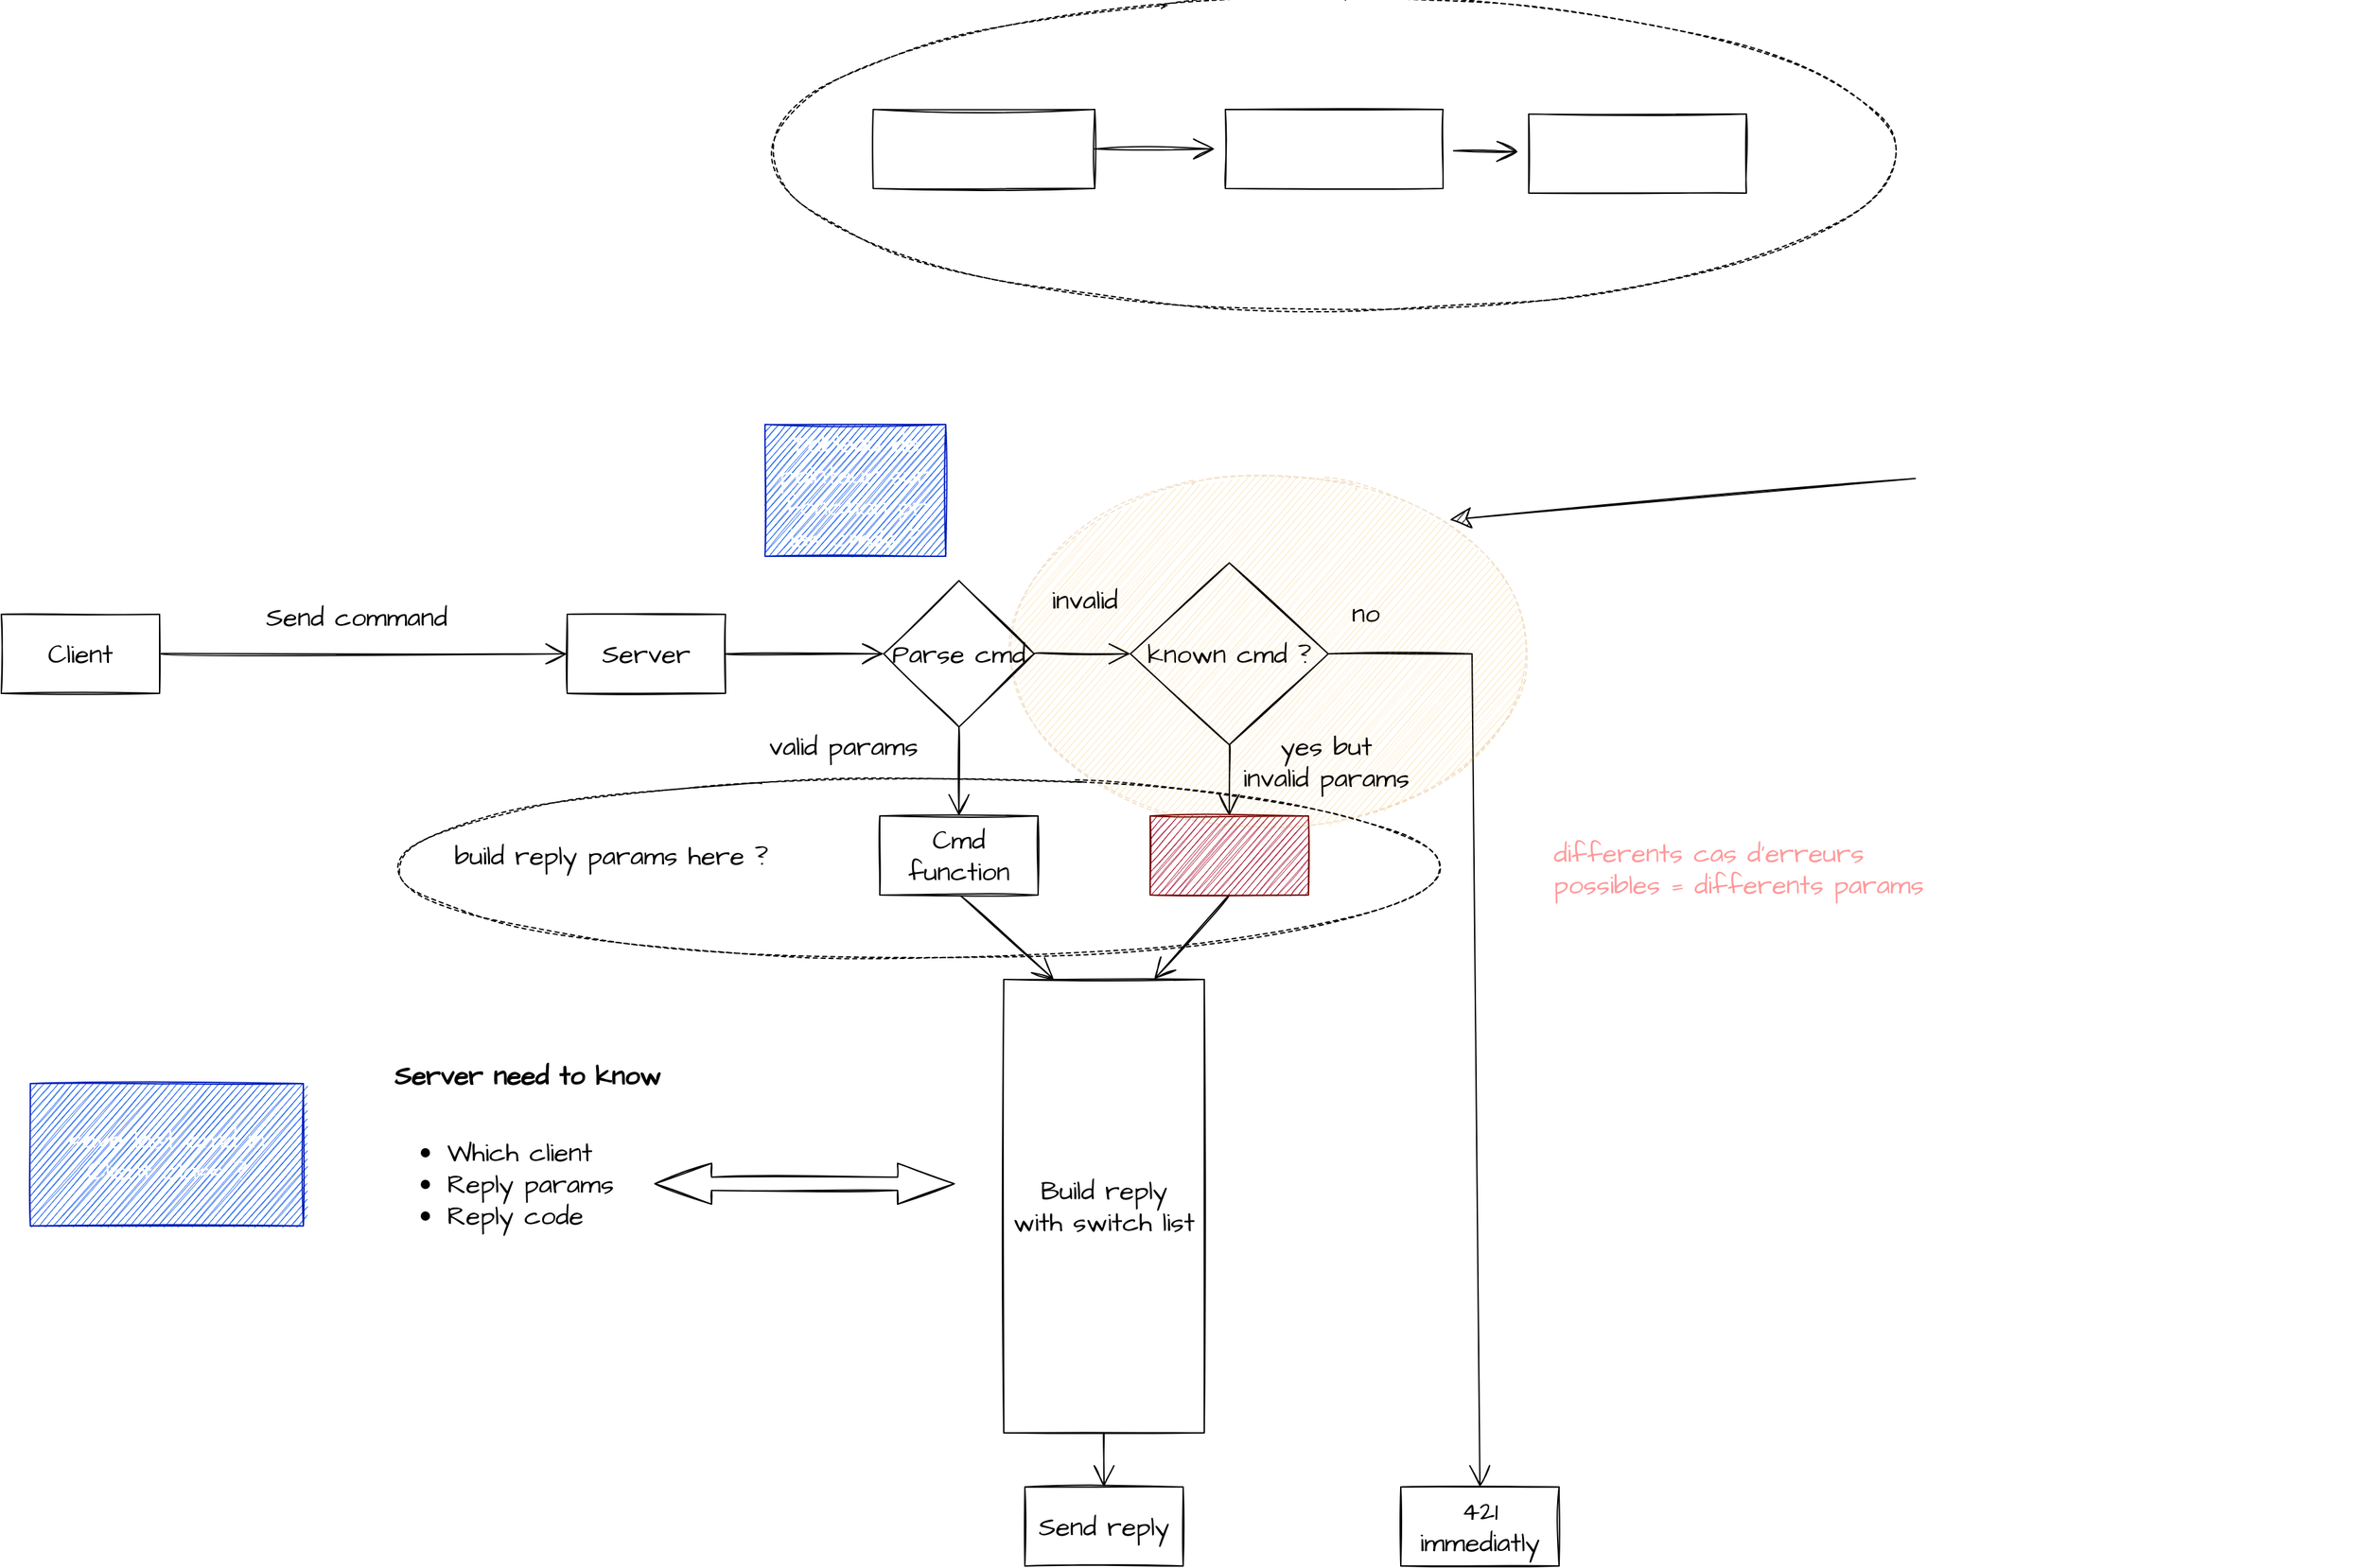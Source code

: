 <mxfile version="15.5.9" type="github">
  <diagram id="1WwecCcROLbbdZEwnvjU" name="Page-1">
    <mxGraphModel dx="3091" dy="2033" grid="0" gridSize="10" guides="1" tooltips="1" connect="1" arrows="1" fold="1" page="0" pageScale="1" pageWidth="850" pageHeight="1100" math="0" shadow="0">
      <root>
        <mxCell id="0" />
        <mxCell id="1" parent="0" />
        <mxCell id="Zsv1OMNNvepAmlLO8EqG-7" style="edgeStyle=none;curved=1;rounded=0;sketch=1;hachureGap=4;orthogonalLoop=1;jettySize=auto;html=1;exitX=1;exitY=0.5;exitDx=0;exitDy=0;entryX=0;entryY=0.5;entryDx=0;entryDy=0;fontFamily=Architects Daughter;fontSource=https%3A%2F%2Ffonts.googleapis.com%2Fcss%3Ffamily%3DArchitects%2BDaughter;fontSize=16;endArrow=open;startSize=14;endSize=14;sourcePerimeterSpacing=8;targetPerimeterSpacing=8;" edge="1" parent="1" source="Zsv1OMNNvepAmlLO8EqG-1" target="Zsv1OMNNvepAmlLO8EqG-2">
          <mxGeometry relative="1" as="geometry" />
        </mxCell>
        <mxCell id="Zsv1OMNNvepAmlLO8EqG-1" value="Client" style="rounded=0;whiteSpace=wrap;html=1;sketch=1;hachureGap=4;pointerEvents=0;fontFamily=Architects Daughter;fontSource=https%3A%2F%2Ffonts.googleapis.com%2Fcss%3Ffamily%3DArchitects%2BDaughter;fontSize=20;" vertex="1" parent="1">
          <mxGeometry x="-684" y="36" width="120" height="60" as="geometry" />
        </mxCell>
        <mxCell id="Zsv1OMNNvepAmlLO8EqG-9" style="edgeStyle=none;curved=1;rounded=0;sketch=1;hachureGap=4;orthogonalLoop=1;jettySize=auto;html=1;exitX=1;exitY=0.5;exitDx=0;exitDy=0;entryX=0;entryY=0.5;entryDx=0;entryDy=0;fontFamily=Architects Daughter;fontSource=https%3A%2F%2Ffonts.googleapis.com%2Fcss%3Ffamily%3DArchitects%2BDaughter;fontSize=16;endArrow=open;startSize=14;endSize=14;sourcePerimeterSpacing=8;targetPerimeterSpacing=8;" edge="1" parent="1" source="Zsv1OMNNvepAmlLO8EqG-2" target="Zsv1OMNNvepAmlLO8EqG-10">
          <mxGeometry relative="1" as="geometry">
            <mxPoint x="1" y="144" as="targetPoint" />
          </mxGeometry>
        </mxCell>
        <mxCell id="Zsv1OMNNvepAmlLO8EqG-2" value="Server" style="rounded=0;whiteSpace=wrap;html=1;sketch=1;hachureGap=4;pointerEvents=0;fontFamily=Architects Daughter;fontSource=https%3A%2F%2Ffonts.googleapis.com%2Fcss%3Ffamily%3DArchitects%2BDaughter;fontSize=20;" vertex="1" parent="1">
          <mxGeometry x="-255" y="36" width="120" height="60" as="geometry" />
        </mxCell>
        <mxCell id="Zsv1OMNNvepAmlLO8EqG-53" style="edgeStyle=none;curved=1;rounded=0;sketch=1;hachureGap=4;orthogonalLoop=1;jettySize=auto;html=1;exitX=0.5;exitY=1;exitDx=0;exitDy=0;entryX=0.5;entryY=0;entryDx=0;entryDy=0;fontFamily=Architects Daughter;fontSource=https%3A%2F%2Ffonts.googleapis.com%2Fcss%3Ffamily%3DArchitects%2BDaughter;fontSize=20;endArrow=open;startSize=14;endSize=14;sourcePerimeterSpacing=8;targetPerimeterSpacing=8;" edge="1" parent="1" source="Zsv1OMNNvepAmlLO8EqG-4" target="Zsv1OMNNvepAmlLO8EqG-18">
          <mxGeometry relative="1" as="geometry" />
        </mxCell>
        <mxCell id="Zsv1OMNNvepAmlLO8EqG-4" value="Build reply&lt;br&gt;with switch list" style="rounded=0;whiteSpace=wrap;html=1;sketch=1;hachureGap=4;pointerEvents=0;fontFamily=Architects Daughter;fontSource=https%3A%2F%2Ffonts.googleapis.com%2Fcss%3Ffamily%3DArchitects%2BDaughter;fontSize=20;" vertex="1" parent="1">
          <mxGeometry x="76" y="313" width="152" height="344" as="geometry" />
        </mxCell>
        <mxCell id="Zsv1OMNNvepAmlLO8EqG-8" value="Send command" style="text;html=1;align=center;verticalAlign=middle;resizable=0;points=[];autosize=1;strokeColor=none;fillColor=none;sketch=1;hachureGap=4;pointerEvents=0;fontFamily=Architects Daughter;fontSource=https%3A%2F%2Ffonts.googleapis.com%2Fcss%3Ffamily%3DArchitects%2BDaughter;fontSize=20;" vertex="1" parent="1">
          <mxGeometry x="-489" y="24" width="147" height="28" as="geometry" />
        </mxCell>
        <mxCell id="Zsv1OMNNvepAmlLO8EqG-12" style="edgeStyle=none;curved=1;rounded=0;sketch=1;hachureGap=4;orthogonalLoop=1;jettySize=auto;html=1;exitX=0.5;exitY=1;exitDx=0;exitDy=0;fontFamily=Architects Daughter;fontSource=https%3A%2F%2Ffonts.googleapis.com%2Fcss%3Ffamily%3DArchitects%2BDaughter;fontSize=16;endArrow=open;startSize=14;endSize=14;sourcePerimeterSpacing=8;targetPerimeterSpacing=8;entryX=0.5;entryY=0;entryDx=0;entryDy=0;" edge="1" parent="1" source="Zsv1OMNNvepAmlLO8EqG-10" target="Zsv1OMNNvepAmlLO8EqG-13">
          <mxGeometry relative="1" as="geometry">
            <mxPoint x="42" y="147" as="targetPoint" />
          </mxGeometry>
        </mxCell>
        <mxCell id="Zsv1OMNNvepAmlLO8EqG-33" style="edgeStyle=none;curved=1;rounded=0;sketch=1;hachureGap=4;orthogonalLoop=1;jettySize=auto;html=1;exitX=1;exitY=0.5;exitDx=0;exitDy=0;entryX=0;entryY=0.5;entryDx=0;entryDy=0;fontFamily=Architects Daughter;fontSource=https%3A%2F%2Ffonts.googleapis.com%2Fcss%3Ffamily%3DArchitects%2BDaughter;fontSize=20;endArrow=open;startSize=14;endSize=14;sourcePerimeterSpacing=8;targetPerimeterSpacing=8;" edge="1" parent="1" source="Zsv1OMNNvepAmlLO8EqG-10" target="Zsv1OMNNvepAmlLO8EqG-32">
          <mxGeometry relative="1" as="geometry" />
        </mxCell>
        <mxCell id="Zsv1OMNNvepAmlLO8EqG-10" value="Parse cmd" style="rhombus;whiteSpace=wrap;html=1;sketch=1;hachureGap=4;pointerEvents=0;fontFamily=Architects Daughter;fontSource=https%3A%2F%2Ffonts.googleapis.com%2Fcss%3Ffamily%3DArchitects%2BDaughter;fontSize=20;" vertex="1" parent="1">
          <mxGeometry x="-15" y="10.5" width="114" height="111" as="geometry" />
        </mxCell>
        <mxCell id="Zsv1OMNNvepAmlLO8EqG-51" style="edgeStyle=none;curved=1;rounded=0;sketch=1;hachureGap=4;orthogonalLoop=1;jettySize=auto;html=1;exitX=0.5;exitY=1;exitDx=0;exitDy=0;entryX=0.25;entryY=0;entryDx=0;entryDy=0;fontFamily=Architects Daughter;fontSource=https%3A%2F%2Ffonts.googleapis.com%2Fcss%3Ffamily%3DArchitects%2BDaughter;fontSize=20;endArrow=open;startSize=14;endSize=14;sourcePerimeterSpacing=8;targetPerimeterSpacing=8;" edge="1" parent="1" source="Zsv1OMNNvepAmlLO8EqG-13" target="Zsv1OMNNvepAmlLO8EqG-4">
          <mxGeometry relative="1" as="geometry" />
        </mxCell>
        <mxCell id="Zsv1OMNNvepAmlLO8EqG-13" value="Cmd function" style="rounded=0;whiteSpace=wrap;html=1;sketch=1;hachureGap=4;pointerEvents=0;fontFamily=Architects Daughter;fontSource=https%3A%2F%2Ffonts.googleapis.com%2Fcss%3Ffamily%3DArchitects%2BDaughter;fontSize=20;" vertex="1" parent="1">
          <mxGeometry x="-18" y="189" width="120" height="60" as="geometry" />
        </mxCell>
        <mxCell id="Zsv1OMNNvepAmlLO8EqG-18" value="Send reply" style="rounded=0;whiteSpace=wrap;html=1;sketch=1;hachureGap=4;pointerEvents=0;fontFamily=Architects Daughter;fontSource=https%3A%2F%2Ffonts.googleapis.com%2Fcss%3Ffamily%3DArchitects%2BDaughter;fontSize=20;" vertex="1" parent="1">
          <mxGeometry x="92" y="698" width="120" height="60" as="geometry" />
        </mxCell>
        <mxCell id="Zsv1OMNNvepAmlLO8EqG-20" value="invalid" style="text;html=1;align=center;verticalAlign=middle;resizable=0;points=[];autosize=1;strokeColor=none;fillColor=none;sketch=1;hachureGap=4;pointerEvents=0;fontFamily=Architects Daughter;fontSource=https%3A%2F%2Ffonts.googleapis.com%2Fcss%3Ffamily%3DArchitects%2BDaughter;fontSize=20;" vertex="1" parent="1">
          <mxGeometry x="107" y="10.5" width="60" height="28" as="geometry" />
        </mxCell>
        <mxCell id="Zsv1OMNNvepAmlLO8EqG-21" value="valid params" style="text;html=1;align=center;verticalAlign=middle;resizable=0;points=[];autosize=1;strokeColor=none;fillColor=none;sketch=1;hachureGap=4;pointerEvents=0;fontFamily=Architects Daughter;fontSource=https%3A%2F%2Ffonts.googleapis.com%2Fcss%3Ffamily%3DArchitects%2BDaughter;fontSize=20;" vertex="1" parent="1">
          <mxGeometry x="-108" y="121.5" width="123" height="28" as="geometry" />
        </mxCell>
        <mxCell id="Zsv1OMNNvepAmlLO8EqG-23" value="&lt;h1&gt;&lt;font style=&quot;font-size: 20px&quot;&gt;Server need to know&lt;/font&gt;&lt;/h1&gt;&lt;div&gt;&lt;ul&gt;&lt;li&gt;&lt;font style=&quot;font-size: 20px&quot;&gt;Which client&lt;/font&gt;&lt;/li&gt;&lt;li&gt;&lt;font style=&quot;font-size: 20px&quot;&gt;Reply params&lt;/font&gt;&lt;/li&gt;&lt;li&gt;Reply code&lt;/li&gt;&lt;/ul&gt;&lt;/div&gt;" style="text;html=1;strokeColor=none;fillColor=none;spacing=5;spacingTop=-20;whiteSpace=wrap;overflow=hidden;rounded=0;sketch=1;hachureGap=4;pointerEvents=0;fontFamily=Architects Daughter;fontSource=https%3A%2F%2Ffonts.googleapis.com%2Fcss%3Ffamily%3DArchitects%2BDaughter;fontSize=20;" vertex="1" parent="1">
          <mxGeometry x="-391" y="341" width="229" height="255" as="geometry" />
        </mxCell>
        <mxCell id="Zsv1OMNNvepAmlLO8EqG-28" value="save last cmd in Client class ?" style="text;html=1;strokeColor=#001DBC;fillColor=#0050ef;align=center;verticalAlign=middle;whiteSpace=wrap;rounded=0;sketch=1;hachureGap=4;pointerEvents=0;fontFamily=Architects Daughter;fontSource=https%3A%2F%2Ffonts.googleapis.com%2Fcss%3Ffamily%3DArchitects%2BDaughter;fontSize=20;fontColor=#ffffff;" vertex="1" parent="1">
          <mxGeometry x="-662" y="392" width="207" height="108" as="geometry" />
        </mxCell>
        <mxCell id="Zsv1OMNNvepAmlLO8EqG-29" value="Tableau de pointeur sur fonction pr les cmds ?" style="text;html=1;strokeColor=#001DBC;fillColor=#0050ef;align=center;verticalAlign=middle;whiteSpace=wrap;rounded=0;sketch=1;hachureGap=4;pointerEvents=0;fontFamily=Architects Daughter;fontSource=https%3A%2F%2Ffonts.googleapis.com%2Fcss%3Ffamily%3DArchitects%2BDaughter;fontSize=20;fontColor=#ffffff;" vertex="1" parent="1">
          <mxGeometry x="-105" y="-108" width="137" height="100" as="geometry" />
        </mxCell>
        <mxCell id="Zsv1OMNNvepAmlLO8EqG-37" style="edgeStyle=none;rounded=0;sketch=1;hachureGap=4;orthogonalLoop=1;jettySize=auto;html=1;exitX=1;exitY=0.5;exitDx=0;exitDy=0;entryX=0.5;entryY=0;entryDx=0;entryDy=0;fontFamily=Architects Daughter;fontSource=https%3A%2F%2Ffonts.googleapis.com%2Fcss%3Ffamily%3DArchitects%2BDaughter;fontSize=20;endArrow=open;startSize=14;endSize=14;sourcePerimeterSpacing=8;targetPerimeterSpacing=8;" edge="1" parent="1" source="Zsv1OMNNvepAmlLO8EqG-32" target="Zsv1OMNNvepAmlLO8EqG-36">
          <mxGeometry relative="1" as="geometry">
            <Array as="points">
              <mxPoint x="431" y="66" />
            </Array>
          </mxGeometry>
        </mxCell>
        <mxCell id="Zsv1OMNNvepAmlLO8EqG-41" style="edgeStyle=none;curved=1;rounded=0;sketch=1;hachureGap=4;orthogonalLoop=1;jettySize=auto;html=1;exitX=0.5;exitY=1;exitDx=0;exitDy=0;entryX=0.5;entryY=0;entryDx=0;entryDy=0;fontFamily=Architects Daughter;fontSource=https%3A%2F%2Ffonts.googleapis.com%2Fcss%3Ffamily%3DArchitects%2BDaughter;fontSize=20;endArrow=open;startSize=14;endSize=14;sourcePerimeterSpacing=8;targetPerimeterSpacing=8;" edge="1" parent="1" source="Zsv1OMNNvepAmlLO8EqG-32" target="Zsv1OMNNvepAmlLO8EqG-40">
          <mxGeometry relative="1" as="geometry" />
        </mxCell>
        <mxCell id="Zsv1OMNNvepAmlLO8EqG-32" value="known cmd ?" style="rhombus;whiteSpace=wrap;html=1;sketch=1;hachureGap=4;pointerEvents=0;fontFamily=Architects Daughter;fontSource=https%3A%2F%2Ffonts.googleapis.com%2Fcss%3Ffamily%3DArchitects%2BDaughter;fontSize=20;" vertex="1" parent="1">
          <mxGeometry x="172" y="-3" width="150" height="138" as="geometry" />
        </mxCell>
        <mxCell id="Zsv1OMNNvepAmlLO8EqG-36" value="421 immediatly" style="rounded=0;whiteSpace=wrap;html=1;sketch=1;hachureGap=4;pointerEvents=0;fontFamily=Architects Daughter;fontSource=https%3A%2F%2Ffonts.googleapis.com%2Fcss%3Ffamily%3DArchitects%2BDaughter;fontSize=20;" vertex="1" parent="1">
          <mxGeometry x="377" y="698" width="120" height="60" as="geometry" />
        </mxCell>
        <mxCell id="Zsv1OMNNvepAmlLO8EqG-52" style="edgeStyle=none;curved=1;rounded=0;sketch=1;hachureGap=4;orthogonalLoop=1;jettySize=auto;html=1;exitX=0.5;exitY=1;exitDx=0;exitDy=0;entryX=0.75;entryY=0;entryDx=0;entryDy=0;fontFamily=Architects Daughter;fontSource=https%3A%2F%2Ffonts.googleapis.com%2Fcss%3Ffamily%3DArchitects%2BDaughter;fontSize=20;endArrow=open;startSize=14;endSize=14;sourcePerimeterSpacing=8;targetPerimeterSpacing=8;" edge="1" parent="1" source="Zsv1OMNNvepAmlLO8EqG-40" target="Zsv1OMNNvepAmlLO8EqG-4">
          <mxGeometry relative="1" as="geometry" />
        </mxCell>
        <mxCell id="Zsv1OMNNvepAmlLO8EqG-40" value="" style="rounded=0;whiteSpace=wrap;html=1;sketch=1;hachureGap=4;pointerEvents=0;fontFamily=Architects Daughter;fontSource=https%3A%2F%2Ffonts.googleapis.com%2Fcss%3Ffamily%3DArchitects%2BDaughter;fontSize=20;fillColor=#a20025;fontColor=#ffffff;strokeColor=#6F0000;" vertex="1" parent="1">
          <mxGeometry x="187" y="189" width="120" height="60" as="geometry" />
        </mxCell>
        <mxCell id="Zsv1OMNNvepAmlLO8EqG-42" value="yes but&lt;br&gt;invalid params" style="text;html=1;align=center;verticalAlign=middle;resizable=0;points=[];autosize=1;strokeColor=none;fillColor=none;sketch=1;hachureGap=4;pointerEvents=0;fontFamily=Architects Daughter;fontSource=https%3A%2F%2Ffonts.googleapis.com%2Fcss%3Ffamily%3DArchitects%2BDaughter;fontSize=20;" vertex="1" parent="1">
          <mxGeometry x="252" y="121.5" width="136" height="52" as="geometry" />
        </mxCell>
        <mxCell id="Zsv1OMNNvepAmlLO8EqG-43" value="no" style="text;html=1;align=center;verticalAlign=middle;resizable=0;points=[];autosize=1;strokeColor=none;fillColor=none;sketch=1;hachureGap=4;pointerEvents=0;fontFamily=Architects Daughter;fontSource=https%3A%2F%2Ffonts.googleapis.com%2Fcss%3Ffamily%3DArchitects%2BDaughter;fontSize=20;" vertex="1" parent="1">
          <mxGeometry x="334" y="21" width="31" height="28" as="geometry" />
        </mxCell>
        <mxCell id="Zsv1OMNNvepAmlLO8EqG-45" value="build reply params here ?" style="text;html=1;align=center;verticalAlign=middle;resizable=0;points=[];autosize=1;strokeColor=none;fillColor=none;sketch=1;hachureGap=4;pointerEvents=0;fontFamily=Architects Daughter;fontSource=https%3A%2F%2Ffonts.googleapis.com%2Fcss%3Ffamily%3DArchitects%2BDaughter;fontSize=20;" vertex="1" parent="1">
          <mxGeometry x="-346" y="205" width="248" height="28" as="geometry" />
        </mxCell>
        <mxCell id="Zsv1OMNNvepAmlLO8EqG-54" value="" style="ellipse;whiteSpace=wrap;html=1;sketch=1;hachureGap=4;pointerEvents=0;fontFamily=Architects Daughter;fontSource=https%3A%2F%2Ffonts.googleapis.com%2Fcss%3Ffamily%3DArchitects%2BDaughter;fontSize=20;dashed=1;fillColor=none;" vertex="1" parent="1">
          <mxGeometry x="-380" y="159" width="783" height="139" as="geometry" />
        </mxCell>
        <mxCell id="Zsv1OMNNvepAmlLO8EqG-56" value="" style="shape=flexArrow;endArrow=classic;startArrow=classic;html=1;rounded=0;sketch=1;hachureGap=4;fontFamily=Architects Daughter;fontSource=https%3A%2F%2Ffonts.googleapis.com%2Fcss%3Ffamily%3DArchitects%2BDaughter;fontSize=20;startSize=14;endSize=14;sourcePerimeterSpacing=8;targetPerimeterSpacing=8;fillColor=default;" edge="1" parent="1">
          <mxGeometry width="100" height="100" relative="1" as="geometry">
            <mxPoint x="-189" y="468" as="sourcePoint" />
            <mxPoint x="39" y="468" as="targetPoint" />
            <Array as="points" />
          </mxGeometry>
        </mxCell>
        <mxCell id="Zsv1OMNNvepAmlLO8EqG-66" value="&lt;font color=&quot;#ff9999&quot;&gt;differents cas d&#39;erreurs possibles = differents params&lt;/font&gt;" style="text;html=1;strokeColor=none;fillColor=none;align=left;verticalAlign=middle;whiteSpace=wrap;rounded=0;dashed=1;sketch=1;hachureGap=4;pointerEvents=0;fontFamily=Architects Daughter;fontSource=https%3A%2F%2Ffonts.googleapis.com%2Fcss%3Ffamily%3DArchitects%2BDaughter;fontSize=20;fontColor=#CC0000;" vertex="1" parent="1">
          <mxGeometry x="491" y="134" width="289" height="189" as="geometry" />
        </mxCell>
        <mxCell id="Zsv1OMNNvepAmlLO8EqG-70" style="edgeStyle=none;rounded=0;sketch=1;hachureGap=4;orthogonalLoop=1;jettySize=auto;html=1;exitX=1;exitY=0.5;exitDx=0;exitDy=0;fontFamily=Architects Daughter;fontSource=https%3A%2F%2Ffonts.googleapis.com%2Fcss%3Ffamily%3DArchitects%2BDaughter;fontSize=20;fontColor=#FFFFFF;endArrow=open;startSize=14;endSize=14;sourcePerimeterSpacing=8;targetPerimeterSpacing=8;fillColor=default;" edge="1" parent="1" source="Zsv1OMNNvepAmlLO8EqG-68" target="Zsv1OMNNvepAmlLO8EqG-69">
          <mxGeometry relative="1" as="geometry" />
        </mxCell>
        <mxCell id="Zsv1OMNNvepAmlLO8EqG-68" value="&lt;font color=&quot;#ffffff&quot;&gt;check prefix&lt;/font&gt;" style="whiteSpace=wrap;html=1;sketch=1;hachureGap=4;pointerEvents=0;fontFamily=Architects Daughter;fontSource=https%3A%2F%2Ffonts.googleapis.com%2Fcss%3Ffamily%3DArchitects%2BDaughter;fontSize=20;fontColor=#FF9999;fillColor=none;align=center;" vertex="1" parent="1">
          <mxGeometry x="-23" y="-347" width="168" height="60" as="geometry" />
        </mxCell>
        <mxCell id="Zsv1OMNNvepAmlLO8EqG-72" style="edgeStyle=none;rounded=0;sketch=1;hachureGap=4;orthogonalLoop=1;jettySize=auto;html=1;fontFamily=Architects Daughter;fontSource=https%3A%2F%2Ffonts.googleapis.com%2Fcss%3Ffamily%3DArchitects%2BDaughter;fontSize=20;fontColor=#FFFFFF;endArrow=open;startSize=14;endSize=14;sourcePerimeterSpacing=8;targetPerimeterSpacing=8;fillColor=default;" edge="1" parent="1" source="Zsv1OMNNvepAmlLO8EqG-69" target="Zsv1OMNNvepAmlLO8EqG-71">
          <mxGeometry relative="1" as="geometry" />
        </mxCell>
        <mxCell id="Zsv1OMNNvepAmlLO8EqG-69" value="&lt;font color=&quot;#ffffff&quot;&gt;check command&lt;/font&gt;" style="whiteSpace=wrap;html=1;sketch=1;hachureGap=4;pointerEvents=0;fontFamily=Architects Daughter;fontSource=https%3A%2F%2Ffonts.googleapis.com%2Fcss%3Ffamily%3DArchitects%2BDaughter;fontSize=20;fontColor=#FF9999;fillColor=none;align=center;" vertex="1" parent="1">
          <mxGeometry x="244" y="-347" width="165" height="60" as="geometry" />
        </mxCell>
        <mxCell id="Zsv1OMNNvepAmlLO8EqG-71" value="&lt;font color=&quot;#ffffff&quot;&gt;check params&lt;/font&gt;" style="whiteSpace=wrap;html=1;sketch=1;hachureGap=4;pointerEvents=0;fontFamily=Architects Daughter;fontSource=https%3A%2F%2Ffonts.googleapis.com%2Fcss%3Ffamily%3DArchitects%2BDaughter;fontSize=20;fontColor=#FF9999;fillColor=none;align=center;" vertex="1" parent="1">
          <mxGeometry x="474" y="-343.5" width="165" height="60" as="geometry" />
        </mxCell>
        <mxCell id="Zsv1OMNNvepAmlLO8EqG-76" value="" style="ellipse;whiteSpace=wrap;html=1;sketch=1;hachureGap=4;pointerEvents=0;fontFamily=Architects Daughter;fontSource=https%3A%2F%2Ffonts.googleapis.com%2Fcss%3Ffamily%3DArchitects%2BDaughter;fontSize=20;fontColor=#FFFFFF;fillColor=none;align=center;dashed=1;" vertex="1" parent="1">
          <mxGeometry x="-96.5" y="-429" width="845.5" height="231" as="geometry" />
        </mxCell>
        <mxCell id="Zsv1OMNNvepAmlLO8EqG-81" value="" style="ellipse;whiteSpace=wrap;html=1;sketch=1;hachureGap=4;pointerEvents=0;fontFamily=Architects Daughter;fontSource=https%3A%2F%2Ffonts.googleapis.com%2Fcss%3Ffamily%3DArchitects%2BDaughter;fontSize=20;fontColor=#000000;fillColor=#f0a30a;align=center;dashed=1;strokeColor=#BD7000;opacity=20;" vertex="1" parent="1">
          <mxGeometry x="83" y="-77" width="388" height="282" as="geometry" />
        </mxCell>
        <mxCell id="Zsv1OMNNvepAmlLO8EqG-82" value="" style="endArrow=classic;html=1;rounded=0;sketch=1;hachureGap=4;fontFamily=Architects Daughter;fontSource=https%3A%2F%2Ffonts.googleapis.com%2Fcss%3Ffamily%3DArchitects%2BDaughter;fontSize=20;fontColor=#FFFFFF;startSize=14;endSize=14;sourcePerimeterSpacing=8;targetPerimeterSpacing=8;fillColor=default;entryX=1;entryY=0;entryDx=0;entryDy=0;" edge="1" parent="1" target="Zsv1OMNNvepAmlLO8EqG-81">
          <mxGeometry width="50" height="50" relative="1" as="geometry">
            <mxPoint x="767" y="-67" as="sourcePoint" />
            <mxPoint x="157" y="169" as="targetPoint" />
            <Array as="points" />
          </mxGeometry>
        </mxCell>
        <mxCell id="Zsv1OMNNvepAmlLO8EqG-83" value="si cmd pas dans le tableau de cmd" style="text;html=1;align=center;verticalAlign=middle;resizable=0;points=[];autosize=1;strokeColor=none;fillColor=none;dashed=1;sketch=1;hachureGap=4;pointerEvents=0;fontFamily=Architects Daughter;fontSource=https%3A%2F%2Ffonts.googleapis.com%2Fcss%3Ffamily%3DArchitects%2BDaughter;fontSize=20;fontColor=#FFFFFF;opacity=20;" vertex="1" parent="1">
          <mxGeometry x="780" y="-88" width="327" height="28" as="geometry" />
        </mxCell>
      </root>
    </mxGraphModel>
  </diagram>
</mxfile>
